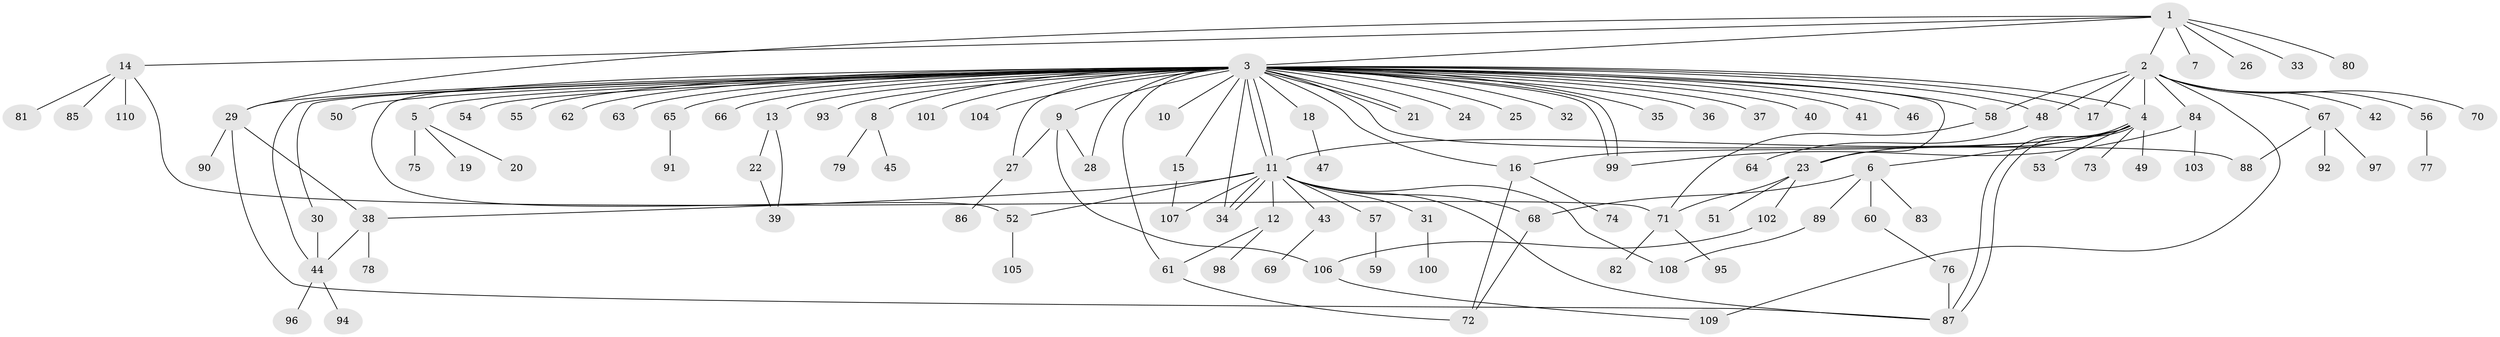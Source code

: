 // Generated by graph-tools (version 1.1) at 2025/26/03/09/25 03:26:03]
// undirected, 110 vertices, 145 edges
graph export_dot {
graph [start="1"]
  node [color=gray90,style=filled];
  1;
  2;
  3;
  4;
  5;
  6;
  7;
  8;
  9;
  10;
  11;
  12;
  13;
  14;
  15;
  16;
  17;
  18;
  19;
  20;
  21;
  22;
  23;
  24;
  25;
  26;
  27;
  28;
  29;
  30;
  31;
  32;
  33;
  34;
  35;
  36;
  37;
  38;
  39;
  40;
  41;
  42;
  43;
  44;
  45;
  46;
  47;
  48;
  49;
  50;
  51;
  52;
  53;
  54;
  55;
  56;
  57;
  58;
  59;
  60;
  61;
  62;
  63;
  64;
  65;
  66;
  67;
  68;
  69;
  70;
  71;
  72;
  73;
  74;
  75;
  76;
  77;
  78;
  79;
  80;
  81;
  82;
  83;
  84;
  85;
  86;
  87;
  88;
  89;
  90;
  91;
  92;
  93;
  94;
  95;
  96;
  97;
  98;
  99;
  100;
  101;
  102;
  103;
  104;
  105;
  106;
  107;
  108;
  109;
  110;
  1 -- 2;
  1 -- 3;
  1 -- 7;
  1 -- 14;
  1 -- 26;
  1 -- 29;
  1 -- 33;
  1 -- 80;
  2 -- 4;
  2 -- 17;
  2 -- 42;
  2 -- 48;
  2 -- 56;
  2 -- 58;
  2 -- 67;
  2 -- 70;
  2 -- 84;
  2 -- 109;
  3 -- 4;
  3 -- 5;
  3 -- 8;
  3 -- 9;
  3 -- 10;
  3 -- 11;
  3 -- 11;
  3 -- 13;
  3 -- 15;
  3 -- 16;
  3 -- 17;
  3 -- 18;
  3 -- 21;
  3 -- 21;
  3 -- 23;
  3 -- 24;
  3 -- 25;
  3 -- 27;
  3 -- 28;
  3 -- 29;
  3 -- 30;
  3 -- 32;
  3 -- 34;
  3 -- 35;
  3 -- 36;
  3 -- 37;
  3 -- 40;
  3 -- 41;
  3 -- 44;
  3 -- 46;
  3 -- 48;
  3 -- 50;
  3 -- 52;
  3 -- 54;
  3 -- 55;
  3 -- 58;
  3 -- 61;
  3 -- 62;
  3 -- 63;
  3 -- 65;
  3 -- 66;
  3 -- 88;
  3 -- 93;
  3 -- 99;
  3 -- 99;
  3 -- 101;
  3 -- 104;
  4 -- 6;
  4 -- 11;
  4 -- 16;
  4 -- 23;
  4 -- 49;
  4 -- 53;
  4 -- 73;
  4 -- 87;
  4 -- 87;
  5 -- 19;
  5 -- 20;
  5 -- 75;
  6 -- 60;
  6 -- 68;
  6 -- 83;
  6 -- 89;
  8 -- 45;
  8 -- 79;
  9 -- 27;
  9 -- 28;
  9 -- 106;
  11 -- 12;
  11 -- 31;
  11 -- 34;
  11 -- 34;
  11 -- 38;
  11 -- 43;
  11 -- 52;
  11 -- 57;
  11 -- 68;
  11 -- 87;
  11 -- 107;
  11 -- 108;
  12 -- 61;
  12 -- 98;
  13 -- 22;
  13 -- 39;
  14 -- 71;
  14 -- 81;
  14 -- 85;
  14 -- 110;
  15 -- 107;
  16 -- 72;
  16 -- 74;
  18 -- 47;
  22 -- 39;
  23 -- 51;
  23 -- 71;
  23 -- 102;
  27 -- 86;
  29 -- 38;
  29 -- 87;
  29 -- 90;
  30 -- 44;
  31 -- 100;
  38 -- 44;
  38 -- 78;
  43 -- 69;
  44 -- 94;
  44 -- 96;
  48 -- 64;
  52 -- 105;
  56 -- 77;
  57 -- 59;
  58 -- 71;
  60 -- 76;
  61 -- 72;
  65 -- 91;
  67 -- 88;
  67 -- 92;
  67 -- 97;
  68 -- 72;
  71 -- 82;
  71 -- 95;
  76 -- 87;
  84 -- 99;
  84 -- 103;
  89 -- 108;
  102 -- 106;
  106 -- 109;
}
